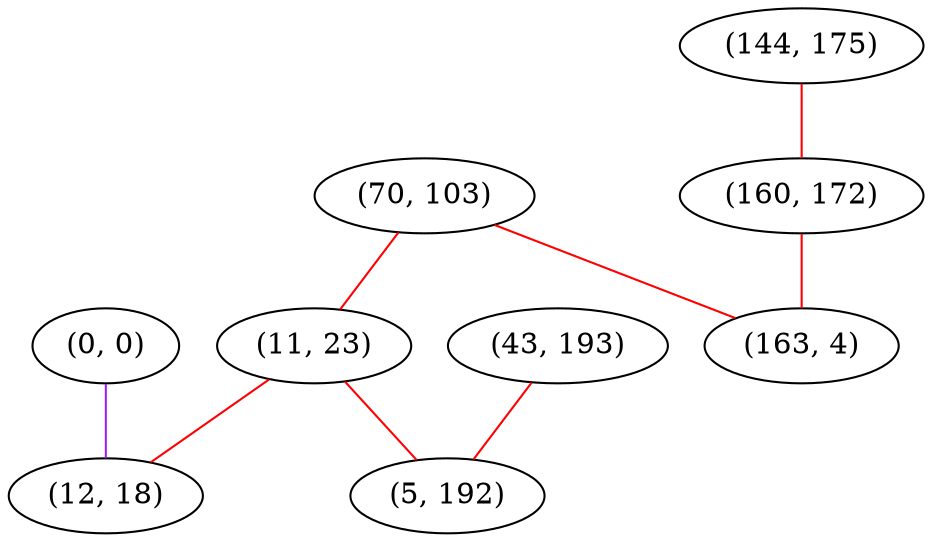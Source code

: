 graph "" {
"(0, 0)";
"(70, 103)";
"(144, 175)";
"(11, 23)";
"(160, 172)";
"(12, 18)";
"(43, 193)";
"(5, 192)";
"(163, 4)";
"(0, 0)" -- "(12, 18)"  [color=purple, key=0, weight=4];
"(70, 103)" -- "(11, 23)"  [color=red, key=0, weight=1];
"(70, 103)" -- "(163, 4)"  [color=red, key=0, weight=1];
"(144, 175)" -- "(160, 172)"  [color=red, key=0, weight=1];
"(11, 23)" -- "(12, 18)"  [color=red, key=0, weight=1];
"(11, 23)" -- "(5, 192)"  [color=red, key=0, weight=1];
"(160, 172)" -- "(163, 4)"  [color=red, key=0, weight=1];
"(43, 193)" -- "(5, 192)"  [color=red, key=0, weight=1];
}
